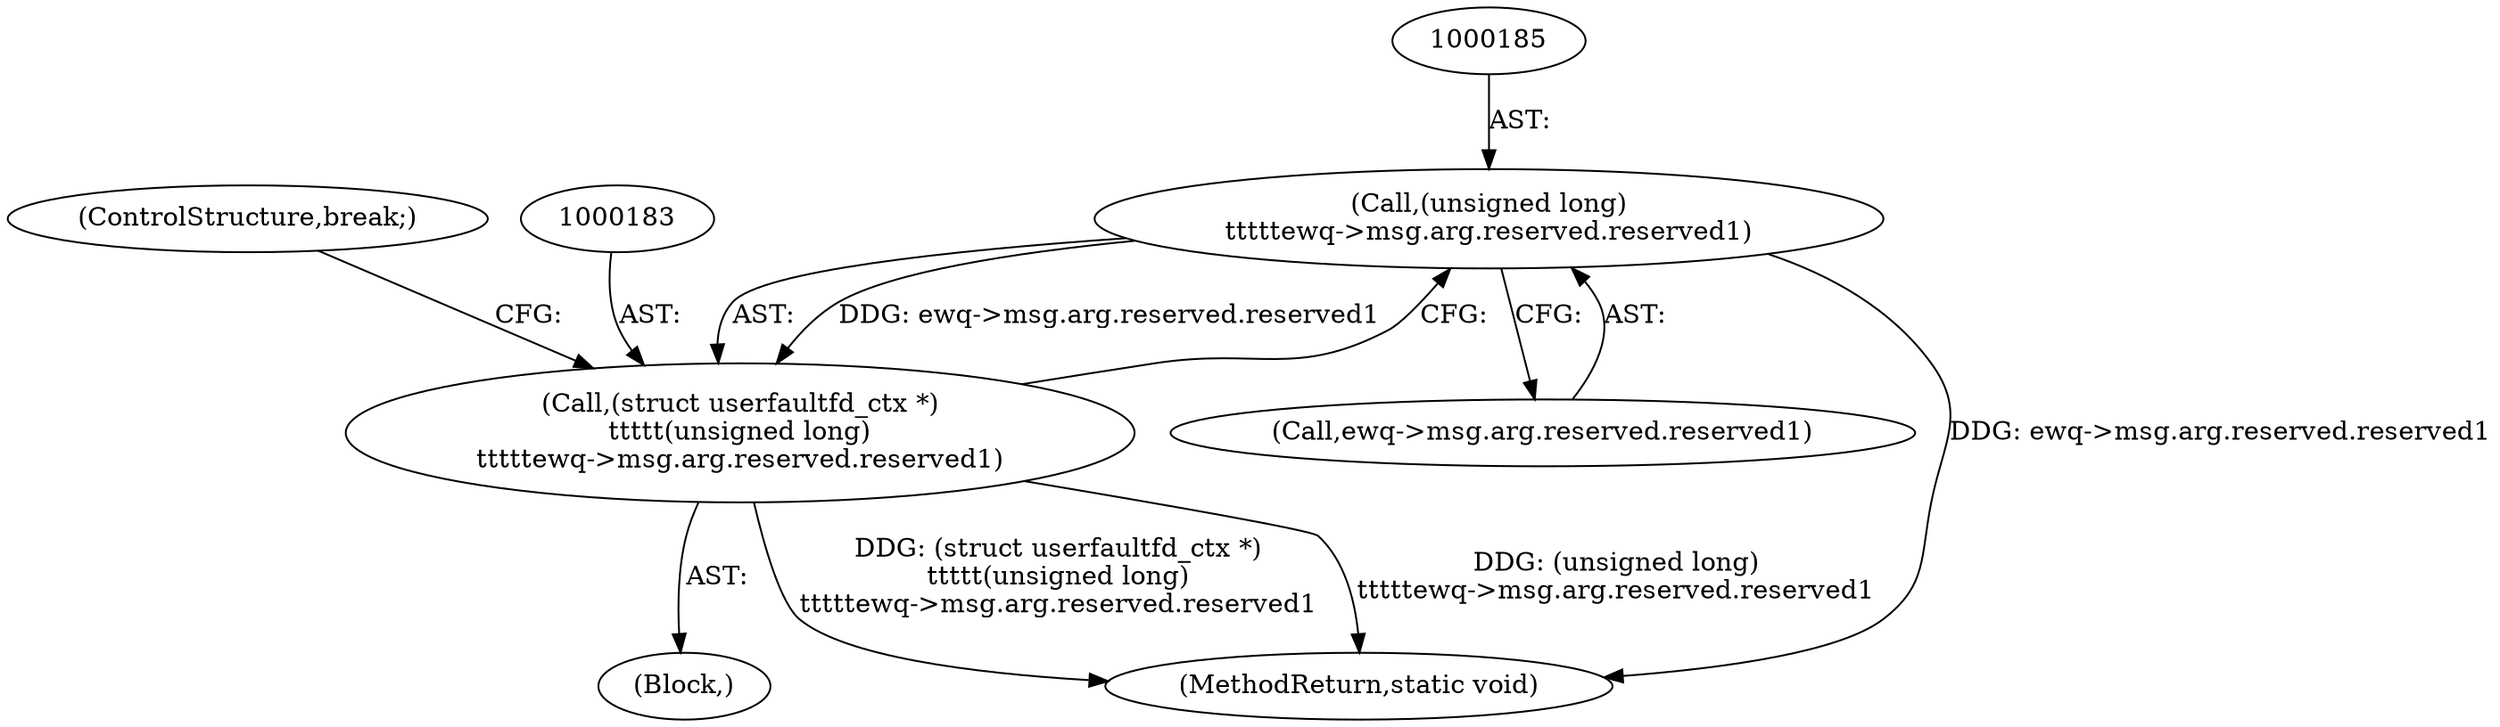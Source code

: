 digraph "0_linux_384632e67e0829deb8015ee6ad916b180049d252_0@pointer" {
"1000184" [label="(Call,(unsigned long)\n\t\t\t\t\tewq->msg.arg.reserved.reserved1)"];
"1000182" [label="(Call,(struct userfaultfd_ctx *)\n\t\t\t\t\t(unsigned long)\n\t\t\t\t\tewq->msg.arg.reserved.reserved1)"];
"1000195" [label="(ControlStructure,break;)"];
"1000182" [label="(Call,(struct userfaultfd_ctx *)\n\t\t\t\t\t(unsigned long)\n\t\t\t\t\tewq->msg.arg.reserved.reserved1)"];
"1000184" [label="(Call,(unsigned long)\n\t\t\t\t\tewq->msg.arg.reserved.reserved1)"];
"1000186" [label="(Call,ewq->msg.arg.reserved.reserved1)"];
"1000181" [label="(Block,)"];
"1000229" [label="(MethodReturn,static void)"];
"1000184" -> "1000182"  [label="AST: "];
"1000184" -> "1000186"  [label="CFG: "];
"1000185" -> "1000184"  [label="AST: "];
"1000186" -> "1000184"  [label="AST: "];
"1000182" -> "1000184"  [label="CFG: "];
"1000184" -> "1000229"  [label="DDG: ewq->msg.arg.reserved.reserved1"];
"1000184" -> "1000182"  [label="DDG: ewq->msg.arg.reserved.reserved1"];
"1000182" -> "1000181"  [label="AST: "];
"1000183" -> "1000182"  [label="AST: "];
"1000195" -> "1000182"  [label="CFG: "];
"1000182" -> "1000229"  [label="DDG: (struct userfaultfd_ctx *)\n\t\t\t\t\t(unsigned long)\n\t\t\t\t\tewq->msg.arg.reserved.reserved1"];
"1000182" -> "1000229"  [label="DDG: (unsigned long)\n\t\t\t\t\tewq->msg.arg.reserved.reserved1"];
}
